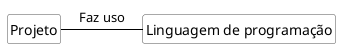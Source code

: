 @startuml mod01ima02
hide circle
hide methods
hide empty members

skinparam class {
    BackgroundColor White
    ArrowColor Black
    BorderColor #505050
}
class "Projeto" as o1
Class "Linguagem de programação" as o2
o1 - o2 : Faz uso 
@enduml